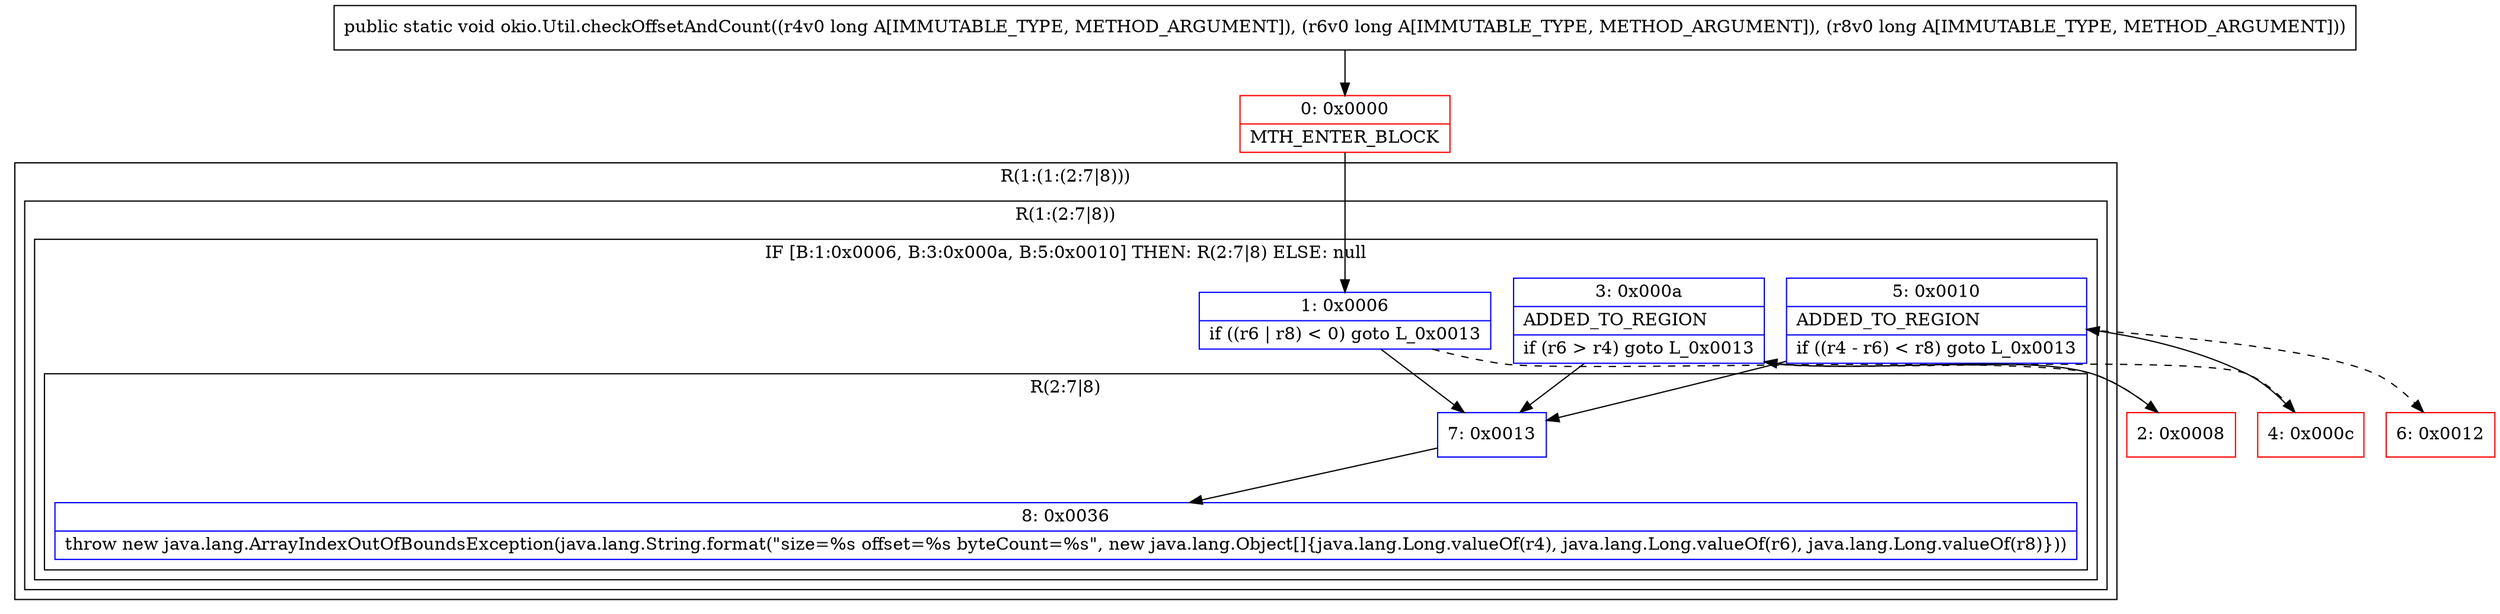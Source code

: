 digraph "CFG forokio.Util.checkOffsetAndCount(JJJ)V" {
subgraph cluster_Region_733066421 {
label = "R(1:(1:(2:7|8)))";
node [shape=record,color=blue];
subgraph cluster_Region_131810811 {
label = "R(1:(2:7|8))";
node [shape=record,color=blue];
subgraph cluster_IfRegion_101537295 {
label = "IF [B:1:0x0006, B:3:0x000a, B:5:0x0010] THEN: R(2:7|8) ELSE: null";
node [shape=record,color=blue];
Node_1 [shape=record,label="{1\:\ 0x0006|if ((r6 \| r8) \< 0) goto L_0x0013\l}"];
Node_3 [shape=record,label="{3\:\ 0x000a|ADDED_TO_REGION\l|if (r6 \> r4) goto L_0x0013\l}"];
Node_5 [shape=record,label="{5\:\ 0x0010|ADDED_TO_REGION\l|if ((r4 \- r6) \< r8) goto L_0x0013\l}"];
subgraph cluster_Region_1130461822 {
label = "R(2:7|8)";
node [shape=record,color=blue];
Node_7 [shape=record,label="{7\:\ 0x0013}"];
Node_8 [shape=record,label="{8\:\ 0x0036|throw new java.lang.ArrayIndexOutOfBoundsException(java.lang.String.format(\"size=%s offset=%s byteCount=%s\", new java.lang.Object[]\{java.lang.Long.valueOf(r4), java.lang.Long.valueOf(r6), java.lang.Long.valueOf(r8)\}))\l}"];
}
}
}
}
Node_0 [shape=record,color=red,label="{0\:\ 0x0000|MTH_ENTER_BLOCK\l}"];
Node_2 [shape=record,color=red,label="{2\:\ 0x0008}"];
Node_4 [shape=record,color=red,label="{4\:\ 0x000c}"];
Node_6 [shape=record,color=red,label="{6\:\ 0x0012}"];
MethodNode[shape=record,label="{public static void okio.Util.checkOffsetAndCount((r4v0 long A[IMMUTABLE_TYPE, METHOD_ARGUMENT]), (r6v0 long A[IMMUTABLE_TYPE, METHOD_ARGUMENT]), (r8v0 long A[IMMUTABLE_TYPE, METHOD_ARGUMENT])) }"];
MethodNode -> Node_0;
Node_1 -> Node_2[style=dashed];
Node_1 -> Node_7;
Node_3 -> Node_4[style=dashed];
Node_3 -> Node_7;
Node_5 -> Node_6[style=dashed];
Node_5 -> Node_7;
Node_7 -> Node_8;
Node_0 -> Node_1;
Node_2 -> Node_3;
Node_4 -> Node_5;
}

